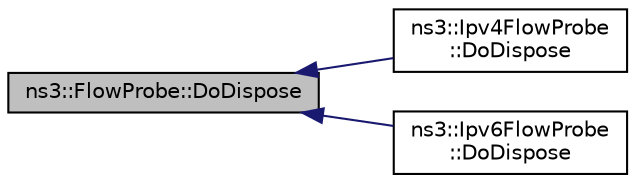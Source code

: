 digraph "ns3::FlowProbe::DoDispose"
{
  edge [fontname="Helvetica",fontsize="10",labelfontname="Helvetica",labelfontsize="10"];
  node [fontname="Helvetica",fontsize="10",shape=record];
  rankdir="LR";
  Node1 [label="ns3::FlowProbe::DoDispose",height=0.2,width=0.4,color="black", fillcolor="grey75", style="filled", fontcolor="black"];
  Node1 -> Node2 [dir="back",color="midnightblue",fontsize="10",style="solid"];
  Node2 [label="ns3::Ipv4FlowProbe\l::DoDispose",height=0.2,width=0.4,color="black", fillcolor="white", style="filled",URL="$d0/dda/classns3_1_1Ipv4FlowProbe.html#ae8bcb5588329db049f1c04191fec4d70"];
  Node1 -> Node3 [dir="back",color="midnightblue",fontsize="10",style="solid"];
  Node3 [label="ns3::Ipv6FlowProbe\l::DoDispose",height=0.2,width=0.4,color="black", fillcolor="white", style="filled",URL="$d9/de0/classns3_1_1Ipv6FlowProbe.html#a69e78afe62dbb9eb3755650e462f65fe"];
}
